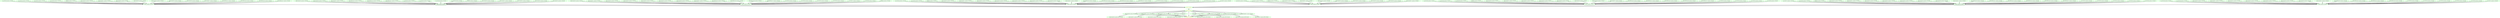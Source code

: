  digraph "g" {
"CloneSet_running_0" [ style=bold color="green" fontcolor="orange" ]
"CloneSet_start_0" -> "CloneSet_running_0" [ style = bold]
"CloneSet_start_0" -> "child_CloneSet:0_start_0 c001n09" [ style = bold]
"CloneSet_start_0" -> "child_CloneSet:1_start_0 c001n02" [ style = bold]
"CloneSet_start_0" -> "child_CloneSet:2_start_0 c001n03" [ style = bold]
"CloneSet_start_0" -> "child_CloneSet:3_start_0 c001n04" [ style = bold]
"CloneSet_start_0" -> "child_CloneSet:4_start_0 c001n05" [ style = bold]
"CloneSet_start_0" -> "child_CloneSet:5_start_0 c001n06" [ style = bold]
"CloneSet_start_0" -> "child_CloneSet:6_start_0 c001n07" [ style = bold]
"CloneSet_start_0" -> "child_CloneSet:7_start_0 c001n08" [ style = bold]
"CloneSet_start_0" [ style=bold color="green" fontcolor="orange" ]
"DcIPaddr_monitor_0 c001n02" -> "probe_complete c001n02" [ style = bold]
"DcIPaddr_monitor_0 c001n02" [ style=bold color="green" fontcolor="black" ]
"DcIPaddr_monitor_0 c001n03" -> "probe_complete c001n03" [ style = bold]
"DcIPaddr_monitor_0 c001n03" [ style=bold color="green" fontcolor="black" ]
"DcIPaddr_monitor_0 c001n04" -> "probe_complete c001n04" [ style = bold]
"DcIPaddr_monitor_0 c001n04" [ style=bold color="green" fontcolor="black" ]
"DcIPaddr_monitor_0 c001n05" -> "probe_complete c001n05" [ style = bold]
"DcIPaddr_monitor_0 c001n05" [ style=bold color="green" fontcolor="black" ]
"DcIPaddr_monitor_0 c001n06" -> "probe_complete c001n06" [ style = bold]
"DcIPaddr_monitor_0 c001n06" [ style=bold color="green" fontcolor="black" ]
"DcIPaddr_monitor_0 c001n07" -> "probe_complete c001n07" [ style = bold]
"DcIPaddr_monitor_0 c001n07" [ style=bold color="green" fontcolor="black" ]
"DcIPaddr_monitor_0 c001n08" -> "probe_complete c001n08" [ style = bold]
"DcIPaddr_monitor_0 c001n08" [ style=bold color="green" fontcolor="black" ]
"child_CloneSet:0_monitor_0 c001n02" -> "probe_complete c001n02" [ style = bold]
"child_CloneSet:0_monitor_0 c001n02" [ style=bold color="green" fontcolor="black" ]
"child_CloneSet:0_monitor_0 c001n03" -> "probe_complete c001n03" [ style = bold]
"child_CloneSet:0_monitor_0 c001n03" [ style=bold color="green" fontcolor="black" ]
"child_CloneSet:0_monitor_0 c001n04" -> "probe_complete c001n04" [ style = bold]
"child_CloneSet:0_monitor_0 c001n04" [ style=bold color="green" fontcolor="black" ]
"child_CloneSet:0_monitor_0 c001n05" -> "probe_complete c001n05" [ style = bold]
"child_CloneSet:0_monitor_0 c001n05" [ style=bold color="green" fontcolor="black" ]
"child_CloneSet:0_monitor_0 c001n06" -> "probe_complete c001n06" [ style = bold]
"child_CloneSet:0_monitor_0 c001n06" [ style=bold color="green" fontcolor="black" ]
"child_CloneSet:0_monitor_0 c001n07" -> "probe_complete c001n07" [ style = bold]
"child_CloneSet:0_monitor_0 c001n07" [ style=bold color="green" fontcolor="black" ]
"child_CloneSet:0_monitor_0 c001n08" -> "probe_complete c001n08" [ style = bold]
"child_CloneSet:0_monitor_0 c001n08" [ style=bold color="green" fontcolor="black" ]
"child_CloneSet:0_monitor_0 c001n09" -> "probe_complete c001n09" [ style = bold]
"child_CloneSet:0_monitor_0 c001n09" [ style=bold color="green" fontcolor="black" ]
"child_CloneSet:0_monitor_5000 c001n09" [ style=bold color="green" fontcolor="black" ]
"child_CloneSet:0_start_0 c001n09" -> "CloneSet_running_0" [ style = bold]
"child_CloneSet:0_start_0 c001n09" -> "child_CloneSet:0_monitor_5000 c001n09" [ style = bold]
"child_CloneSet:0_start_0 c001n09" [ style=bold color="green" fontcolor="black" ]
"child_CloneSet:1_monitor_0 c001n02" -> "probe_complete c001n02" [ style = bold]
"child_CloneSet:1_monitor_0 c001n02" [ style=bold color="green" fontcolor="black" ]
"child_CloneSet:1_monitor_0 c001n03" -> "probe_complete c001n03" [ style = bold]
"child_CloneSet:1_monitor_0 c001n03" [ style=bold color="green" fontcolor="black" ]
"child_CloneSet:1_monitor_0 c001n04" -> "probe_complete c001n04" [ style = bold]
"child_CloneSet:1_monitor_0 c001n04" [ style=bold color="green" fontcolor="black" ]
"child_CloneSet:1_monitor_0 c001n05" -> "probe_complete c001n05" [ style = bold]
"child_CloneSet:1_monitor_0 c001n05" [ style=bold color="green" fontcolor="black" ]
"child_CloneSet:1_monitor_0 c001n06" -> "probe_complete c001n06" [ style = bold]
"child_CloneSet:1_monitor_0 c001n06" [ style=bold color="green" fontcolor="black" ]
"child_CloneSet:1_monitor_0 c001n07" -> "probe_complete c001n07" [ style = bold]
"child_CloneSet:1_monitor_0 c001n07" [ style=bold color="green" fontcolor="black" ]
"child_CloneSet:1_monitor_0 c001n08" -> "probe_complete c001n08" [ style = bold]
"child_CloneSet:1_monitor_0 c001n08" [ style=bold color="green" fontcolor="black" ]
"child_CloneSet:1_monitor_0 c001n09" -> "probe_complete c001n09" [ style = bold]
"child_CloneSet:1_monitor_0 c001n09" [ style=bold color="green" fontcolor="black" ]
"child_CloneSet:1_monitor_5000 c001n02" [ style=bold color="green" fontcolor="black" ]
"child_CloneSet:1_start_0 c001n02" -> "CloneSet_running_0" [ style = bold]
"child_CloneSet:1_start_0 c001n02" -> "child_CloneSet:1_monitor_5000 c001n02" [ style = bold]
"child_CloneSet:1_start_0 c001n02" [ style=bold color="green" fontcolor="black" ]
"child_CloneSet:2_monitor_0 c001n02" -> "probe_complete c001n02" [ style = bold]
"child_CloneSet:2_monitor_0 c001n02" [ style=bold color="green" fontcolor="black" ]
"child_CloneSet:2_monitor_0 c001n03" -> "probe_complete c001n03" [ style = bold]
"child_CloneSet:2_monitor_0 c001n03" [ style=bold color="green" fontcolor="black" ]
"child_CloneSet:2_monitor_0 c001n04" -> "probe_complete c001n04" [ style = bold]
"child_CloneSet:2_monitor_0 c001n04" [ style=bold color="green" fontcolor="black" ]
"child_CloneSet:2_monitor_0 c001n05" -> "probe_complete c001n05" [ style = bold]
"child_CloneSet:2_monitor_0 c001n05" [ style=bold color="green" fontcolor="black" ]
"child_CloneSet:2_monitor_0 c001n06" -> "probe_complete c001n06" [ style = bold]
"child_CloneSet:2_monitor_0 c001n06" [ style=bold color="green" fontcolor="black" ]
"child_CloneSet:2_monitor_0 c001n07" -> "probe_complete c001n07" [ style = bold]
"child_CloneSet:2_monitor_0 c001n07" [ style=bold color="green" fontcolor="black" ]
"child_CloneSet:2_monitor_0 c001n08" -> "probe_complete c001n08" [ style = bold]
"child_CloneSet:2_monitor_0 c001n08" [ style=bold color="green" fontcolor="black" ]
"child_CloneSet:2_monitor_0 c001n09" -> "probe_complete c001n09" [ style = bold]
"child_CloneSet:2_monitor_0 c001n09" [ style=bold color="green" fontcolor="black" ]
"child_CloneSet:2_monitor_5000 c001n03" [ style=bold color="green" fontcolor="black" ]
"child_CloneSet:2_start_0 c001n03" -> "CloneSet_running_0" [ style = bold]
"child_CloneSet:2_start_0 c001n03" -> "child_CloneSet:2_monitor_5000 c001n03" [ style = bold]
"child_CloneSet:2_start_0 c001n03" [ style=bold color="green" fontcolor="black" ]
"child_CloneSet:3_monitor_0 c001n02" -> "probe_complete c001n02" [ style = bold]
"child_CloneSet:3_monitor_0 c001n02" [ style=bold color="green" fontcolor="black" ]
"child_CloneSet:3_monitor_0 c001n03" -> "probe_complete c001n03" [ style = bold]
"child_CloneSet:3_monitor_0 c001n03" [ style=bold color="green" fontcolor="black" ]
"child_CloneSet:3_monitor_0 c001n04" -> "probe_complete c001n04" [ style = bold]
"child_CloneSet:3_monitor_0 c001n04" [ style=bold color="green" fontcolor="black" ]
"child_CloneSet:3_monitor_0 c001n05" -> "probe_complete c001n05" [ style = bold]
"child_CloneSet:3_monitor_0 c001n05" [ style=bold color="green" fontcolor="black" ]
"child_CloneSet:3_monitor_0 c001n06" -> "probe_complete c001n06" [ style = bold]
"child_CloneSet:3_monitor_0 c001n06" [ style=bold color="green" fontcolor="black" ]
"child_CloneSet:3_monitor_0 c001n07" -> "probe_complete c001n07" [ style = bold]
"child_CloneSet:3_monitor_0 c001n07" [ style=bold color="green" fontcolor="black" ]
"child_CloneSet:3_monitor_0 c001n08" -> "probe_complete c001n08" [ style = bold]
"child_CloneSet:3_monitor_0 c001n08" [ style=bold color="green" fontcolor="black" ]
"child_CloneSet:3_monitor_0 c001n09" -> "probe_complete c001n09" [ style = bold]
"child_CloneSet:3_monitor_0 c001n09" [ style=bold color="green" fontcolor="black" ]
"child_CloneSet:3_monitor_5000 c001n04" [ style=bold color="green" fontcolor="black" ]
"child_CloneSet:3_start_0 c001n04" -> "CloneSet_running_0" [ style = bold]
"child_CloneSet:3_start_0 c001n04" -> "child_CloneSet:3_monitor_5000 c001n04" [ style = bold]
"child_CloneSet:3_start_0 c001n04" [ style=bold color="green" fontcolor="black" ]
"child_CloneSet:4_monitor_0 c001n02" -> "probe_complete c001n02" [ style = bold]
"child_CloneSet:4_monitor_0 c001n02" [ style=bold color="green" fontcolor="black" ]
"child_CloneSet:4_monitor_0 c001n03" -> "probe_complete c001n03" [ style = bold]
"child_CloneSet:4_monitor_0 c001n03" [ style=bold color="green" fontcolor="black" ]
"child_CloneSet:4_monitor_0 c001n04" -> "probe_complete c001n04" [ style = bold]
"child_CloneSet:4_monitor_0 c001n04" [ style=bold color="green" fontcolor="black" ]
"child_CloneSet:4_monitor_0 c001n05" -> "probe_complete c001n05" [ style = bold]
"child_CloneSet:4_monitor_0 c001n05" [ style=bold color="green" fontcolor="black" ]
"child_CloneSet:4_monitor_0 c001n06" -> "probe_complete c001n06" [ style = bold]
"child_CloneSet:4_monitor_0 c001n06" [ style=bold color="green" fontcolor="black" ]
"child_CloneSet:4_monitor_0 c001n07" -> "probe_complete c001n07" [ style = bold]
"child_CloneSet:4_monitor_0 c001n07" [ style=bold color="green" fontcolor="black" ]
"child_CloneSet:4_monitor_0 c001n08" -> "probe_complete c001n08" [ style = bold]
"child_CloneSet:4_monitor_0 c001n08" [ style=bold color="green" fontcolor="black" ]
"child_CloneSet:4_monitor_0 c001n09" -> "probe_complete c001n09" [ style = bold]
"child_CloneSet:4_monitor_0 c001n09" [ style=bold color="green" fontcolor="black" ]
"child_CloneSet:4_monitor_5000 c001n05" [ style=bold color="green" fontcolor="black" ]
"child_CloneSet:4_start_0 c001n05" -> "CloneSet_running_0" [ style = bold]
"child_CloneSet:4_start_0 c001n05" -> "child_CloneSet:4_monitor_5000 c001n05" [ style = bold]
"child_CloneSet:4_start_0 c001n05" [ style=bold color="green" fontcolor="black" ]
"child_CloneSet:5_monitor_0 c001n02" -> "probe_complete c001n02" [ style = bold]
"child_CloneSet:5_monitor_0 c001n02" [ style=bold color="green" fontcolor="black" ]
"child_CloneSet:5_monitor_0 c001n03" -> "probe_complete c001n03" [ style = bold]
"child_CloneSet:5_monitor_0 c001n03" [ style=bold color="green" fontcolor="black" ]
"child_CloneSet:5_monitor_0 c001n04" -> "probe_complete c001n04" [ style = bold]
"child_CloneSet:5_monitor_0 c001n04" [ style=bold color="green" fontcolor="black" ]
"child_CloneSet:5_monitor_0 c001n05" -> "probe_complete c001n05" [ style = bold]
"child_CloneSet:5_monitor_0 c001n05" [ style=bold color="green" fontcolor="black" ]
"child_CloneSet:5_monitor_0 c001n06" -> "probe_complete c001n06" [ style = bold]
"child_CloneSet:5_monitor_0 c001n06" [ style=bold color="green" fontcolor="black" ]
"child_CloneSet:5_monitor_0 c001n07" -> "probe_complete c001n07" [ style = bold]
"child_CloneSet:5_monitor_0 c001n07" [ style=bold color="green" fontcolor="black" ]
"child_CloneSet:5_monitor_0 c001n08" -> "probe_complete c001n08" [ style = bold]
"child_CloneSet:5_monitor_0 c001n08" [ style=bold color="green" fontcolor="black" ]
"child_CloneSet:5_monitor_0 c001n09" -> "probe_complete c001n09" [ style = bold]
"child_CloneSet:5_monitor_0 c001n09" [ style=bold color="green" fontcolor="black" ]
"child_CloneSet:5_monitor_5000 c001n06" [ style=bold color="green" fontcolor="black" ]
"child_CloneSet:5_start_0 c001n06" -> "CloneSet_running_0" [ style = bold]
"child_CloneSet:5_start_0 c001n06" -> "child_CloneSet:5_monitor_5000 c001n06" [ style = bold]
"child_CloneSet:5_start_0 c001n06" [ style=bold color="green" fontcolor="black" ]
"child_CloneSet:6_monitor_0 c001n02" -> "probe_complete c001n02" [ style = bold]
"child_CloneSet:6_monitor_0 c001n02" [ style=bold color="green" fontcolor="black" ]
"child_CloneSet:6_monitor_0 c001n03" -> "probe_complete c001n03" [ style = bold]
"child_CloneSet:6_monitor_0 c001n03" [ style=bold color="green" fontcolor="black" ]
"child_CloneSet:6_monitor_0 c001n04" -> "probe_complete c001n04" [ style = bold]
"child_CloneSet:6_monitor_0 c001n04" [ style=bold color="green" fontcolor="black" ]
"child_CloneSet:6_monitor_0 c001n05" -> "probe_complete c001n05" [ style = bold]
"child_CloneSet:6_monitor_0 c001n05" [ style=bold color="green" fontcolor="black" ]
"child_CloneSet:6_monitor_0 c001n06" -> "probe_complete c001n06" [ style = bold]
"child_CloneSet:6_monitor_0 c001n06" [ style=bold color="green" fontcolor="black" ]
"child_CloneSet:6_monitor_0 c001n07" -> "probe_complete c001n07" [ style = bold]
"child_CloneSet:6_monitor_0 c001n07" [ style=bold color="green" fontcolor="black" ]
"child_CloneSet:6_monitor_0 c001n08" -> "probe_complete c001n08" [ style = bold]
"child_CloneSet:6_monitor_0 c001n08" [ style=bold color="green" fontcolor="black" ]
"child_CloneSet:6_monitor_0 c001n09" -> "probe_complete c001n09" [ style = bold]
"child_CloneSet:6_monitor_0 c001n09" [ style=bold color="green" fontcolor="black" ]
"child_CloneSet:6_monitor_5000 c001n07" [ style=bold color="green" fontcolor="black" ]
"child_CloneSet:6_start_0 c001n07" -> "CloneSet_running_0" [ style = bold]
"child_CloneSet:6_start_0 c001n07" -> "child_CloneSet:6_monitor_5000 c001n07" [ style = bold]
"child_CloneSet:6_start_0 c001n07" [ style=bold color="green" fontcolor="black" ]
"child_CloneSet:7_monitor_0 c001n02" -> "probe_complete c001n02" [ style = bold]
"child_CloneSet:7_monitor_0 c001n02" [ style=bold color="green" fontcolor="black" ]
"child_CloneSet:7_monitor_0 c001n03" -> "probe_complete c001n03" [ style = bold]
"child_CloneSet:7_monitor_0 c001n03" [ style=bold color="green" fontcolor="black" ]
"child_CloneSet:7_monitor_0 c001n04" -> "probe_complete c001n04" [ style = bold]
"child_CloneSet:7_monitor_0 c001n04" [ style=bold color="green" fontcolor="black" ]
"child_CloneSet:7_monitor_0 c001n05" -> "probe_complete c001n05" [ style = bold]
"child_CloneSet:7_monitor_0 c001n05" [ style=bold color="green" fontcolor="black" ]
"child_CloneSet:7_monitor_0 c001n06" -> "probe_complete c001n06" [ style = bold]
"child_CloneSet:7_monitor_0 c001n06" [ style=bold color="green" fontcolor="black" ]
"child_CloneSet:7_monitor_0 c001n07" -> "probe_complete c001n07" [ style = bold]
"child_CloneSet:7_monitor_0 c001n07" [ style=bold color="green" fontcolor="black" ]
"child_CloneSet:7_monitor_0 c001n08" -> "probe_complete c001n08" [ style = bold]
"child_CloneSet:7_monitor_0 c001n08" [ style=bold color="green" fontcolor="black" ]
"child_CloneSet:7_monitor_0 c001n09" -> "probe_complete c001n09" [ style = bold]
"child_CloneSet:7_monitor_0 c001n09" [ style=bold color="green" fontcolor="black" ]
"child_CloneSet:7_monitor_5000 c001n08" [ style=bold color="green" fontcolor="black" ]
"child_CloneSet:7_start_0 c001n08" -> "CloneSet_running_0" [ style = bold]
"child_CloneSet:7_start_0 c001n08" -> "child_CloneSet:7_monitor_5000 c001n08" [ style = bold]
"child_CloneSet:7_start_0 c001n08" [ style=bold color="green" fontcolor="black" ]
"child_DoFencing:0_monitor_0 c001n07" -> "probe_complete c001n07" [ style = bold]
"child_DoFencing:0_monitor_0 c001n07" [ style=bold color="green" fontcolor="black" ]
"child_DoFencing:0_monitor_0 c001n08" -> "probe_complete c001n08" [ style = bold]
"child_DoFencing:0_monitor_0 c001n08" [ style=bold color="green" fontcolor="black" ]
"child_DoFencing:0_monitor_0 c001n09" -> "probe_complete c001n09" [ style = bold]
"child_DoFencing:0_monitor_0 c001n09" [ style=bold color="green" fontcolor="black" ]
"child_DoFencing:1_monitor_0 c001n02" -> "probe_complete c001n02" [ style = bold]
"child_DoFencing:1_monitor_0 c001n02" [ style=bold color="green" fontcolor="black" ]
"child_DoFencing:1_monitor_0 c001n07" -> "probe_complete c001n07" [ style = bold]
"child_DoFencing:1_monitor_0 c001n07" [ style=bold color="green" fontcolor="black" ]
"child_DoFencing:1_monitor_0 c001n08" -> "probe_complete c001n08" [ style = bold]
"child_DoFencing:1_monitor_0 c001n08" [ style=bold color="green" fontcolor="black" ]
"child_DoFencing:2_monitor_0 c001n03" -> "probe_complete c001n03" [ style = bold]
"child_DoFencing:2_monitor_0 c001n03" [ style=bold color="green" fontcolor="black" ]
"child_DoFencing:2_monitor_0 c001n07" -> "probe_complete c001n07" [ style = bold]
"child_DoFencing:2_monitor_0 c001n07" [ style=bold color="green" fontcolor="black" ]
"child_DoFencing:2_monitor_0 c001n08" -> "probe_complete c001n08" [ style = bold]
"child_DoFencing:2_monitor_0 c001n08" [ style=bold color="green" fontcolor="black" ]
"child_DoFencing:2_monitor_0 c001n09" -> "probe_complete c001n09" [ style = bold]
"child_DoFencing:2_monitor_0 c001n09" [ style=bold color="green" fontcolor="black" ]
"child_DoFencing:3_monitor_0 c001n02" -> "probe_complete c001n02" [ style = bold]
"child_DoFencing:3_monitor_0 c001n02" [ style=bold color="green" fontcolor="black" ]
"child_DoFencing:3_monitor_0 c001n04" -> "probe_complete c001n04" [ style = bold]
"child_DoFencing:3_monitor_0 c001n04" [ style=bold color="green" fontcolor="black" ]
"child_DoFencing:3_monitor_0 c001n08" -> "probe_complete c001n08" [ style = bold]
"child_DoFencing:3_monitor_0 c001n08" [ style=bold color="green" fontcolor="black" ]
"child_DoFencing:4_monitor_0 c001n03" -> "probe_complete c001n03" [ style = bold]
"child_DoFencing:4_monitor_0 c001n03" [ style=bold color="green" fontcolor="black" ]
"child_DoFencing:4_monitor_0 c001n05" -> "probe_complete c001n05" [ style = bold]
"child_DoFencing:4_monitor_0 c001n05" [ style=bold color="green" fontcolor="black" ]
"child_DoFencing:4_monitor_0 c001n09" -> "probe_complete c001n09" [ style = bold]
"child_DoFencing:4_monitor_0 c001n09" [ style=bold color="green" fontcolor="black" ]
"child_DoFencing:5_monitor_0 c001n02" -> "probe_complete c001n02" [ style = bold]
"child_DoFencing:5_monitor_0 c001n02" [ style=bold color="green" fontcolor="black" ]
"child_DoFencing:5_monitor_0 c001n04" -> "probe_complete c001n04" [ style = bold]
"child_DoFencing:5_monitor_0 c001n04" [ style=bold color="green" fontcolor="black" ]
"child_DoFencing:5_monitor_0 c001n05" -> "probe_complete c001n05" [ style = bold]
"child_DoFencing:5_monitor_0 c001n05" [ style=bold color="green" fontcolor="black" ]
"child_DoFencing:5_monitor_0 c001n08" -> "probe_complete c001n08" [ style = bold]
"child_DoFencing:5_monitor_0 c001n08" [ style=bold color="green" fontcolor="black" ]
"child_DoFencing:6_monitor_0 c001n04" -> "probe_complete c001n04" [ style = bold]
"child_DoFencing:6_monitor_0 c001n04" [ style=bold color="green" fontcolor="black" ]
"child_DoFencing:6_monitor_0 c001n05" -> "probe_complete c001n05" [ style = bold]
"child_DoFencing:6_monitor_0 c001n05" [ style=bold color="green" fontcolor="black" ]
"child_DoFencing:6_monitor_0 c001n07" -> "probe_complete c001n07" [ style = bold]
"child_DoFencing:6_monitor_0 c001n07" [ style=bold color="green" fontcolor="black" ]
"child_DoFencing:6_monitor_0 c001n09" -> "probe_complete c001n09" [ style = bold]
"child_DoFencing:6_monitor_0 c001n09" [ style=bold color="green" fontcolor="black" ]
"child_DoFencing:7_monitor_0 c001n02" -> "probe_complete c001n02" [ style = bold]
"child_DoFencing:7_monitor_0 c001n02" [ style=bold color="green" fontcolor="black" ]
"child_DoFencing:7_monitor_0 c001n03" -> "probe_complete c001n03" [ style = bold]
"child_DoFencing:7_monitor_0 c001n03" [ style=bold color="green" fontcolor="black" ]
"child_DoFencing:7_monitor_0 c001n04" -> "probe_complete c001n04" [ style = bold]
"child_DoFencing:7_monitor_0 c001n04" [ style=bold color="green" fontcolor="black" ]
"child_DoFencing:7_monitor_0 c001n05" -> "probe_complete c001n05" [ style = bold]
"child_DoFencing:7_monitor_0 c001n05" [ style=bold color="green" fontcolor="black" ]
"child_DoFencing:7_monitor_0 c001n07" -> "probe_complete c001n07" [ style = bold]
"child_DoFencing:7_monitor_0 c001n07" [ style=bold color="green" fontcolor="black" ]
"child_DoFencing:7_monitor_0 c001n08" -> "probe_complete c001n08" [ style = bold]
"child_DoFencing:7_monitor_0 c001n08" [ style=bold color="green" fontcolor="black" ]
"probe_complete c001n02" -> "probe_complete" [ style = bold]
"probe_complete c001n02" [ style=bold color="green" fontcolor="black" ]
"probe_complete c001n03" -> "probe_complete" [ style = bold]
"probe_complete c001n03" [ style=bold color="green" fontcolor="black" ]
"probe_complete c001n04" -> "probe_complete" [ style = bold]
"probe_complete c001n04" [ style=bold color="green" fontcolor="black" ]
"probe_complete c001n05" -> "probe_complete" [ style = bold]
"probe_complete c001n05" [ style=bold color="green" fontcolor="black" ]
"probe_complete c001n06" -> "probe_complete" [ style = bold]
"probe_complete c001n06" [ style=bold color="green" fontcolor="black" ]
"probe_complete c001n07" -> "probe_complete" [ style = bold]
"probe_complete c001n07" [ style=bold color="green" fontcolor="black" ]
"probe_complete c001n08" -> "probe_complete" [ style = bold]
"probe_complete c001n08" [ style=bold color="green" fontcolor="black" ]
"probe_complete c001n09" -> "probe_complete" [ style = bold]
"probe_complete c001n09" [ style=bold color="green" fontcolor="black" ]
"probe_complete" -> "CloneSet_start_0" [ style = bold]
"probe_complete" [ style=bold color="green" fontcolor="orange" ]
"rsc_c001n02_monitor_0 c001n04" -> "probe_complete c001n04" [ style = bold]
"rsc_c001n02_monitor_0 c001n04" [ style=bold color="green" fontcolor="black" ]
"rsc_c001n02_monitor_0 c001n05" -> "probe_complete c001n05" [ style = bold]
"rsc_c001n02_monitor_0 c001n05" [ style=bold color="green" fontcolor="black" ]
"rsc_c001n02_monitor_0 c001n07" -> "probe_complete c001n07" [ style = bold]
"rsc_c001n02_monitor_0 c001n07" [ style=bold color="green" fontcolor="black" ]
"rsc_c001n02_monitor_0 c001n08" -> "probe_complete c001n08" [ style = bold]
"rsc_c001n02_monitor_0 c001n08" [ style=bold color="green" fontcolor="black" ]
"rsc_c001n02_monitor_0 c001n09" -> "probe_complete c001n09" [ style = bold]
"rsc_c001n02_monitor_0 c001n09" [ style=bold color="green" fontcolor="black" ]
"rsc_c001n03_monitor_0 c001n02" -> "probe_complete c001n02" [ style = bold]
"rsc_c001n03_monitor_0 c001n02" [ style=bold color="green" fontcolor="black" ]
"rsc_c001n03_monitor_0 c001n04" -> "probe_complete c001n04" [ style = bold]
"rsc_c001n03_monitor_0 c001n04" [ style=bold color="green" fontcolor="black" ]
"rsc_c001n03_monitor_0 c001n05" -> "probe_complete c001n05" [ style = bold]
"rsc_c001n03_monitor_0 c001n05" [ style=bold color="green" fontcolor="black" ]
"rsc_c001n03_monitor_0 c001n07" -> "probe_complete c001n07" [ style = bold]
"rsc_c001n03_monitor_0 c001n07" [ style=bold color="green" fontcolor="black" ]
"rsc_c001n03_monitor_0 c001n08" -> "probe_complete c001n08" [ style = bold]
"rsc_c001n03_monitor_0 c001n08" [ style=bold color="green" fontcolor="black" ]
"rsc_c001n03_monitor_0 c001n09" -> "probe_complete c001n09" [ style = bold]
"rsc_c001n03_monitor_0 c001n09" [ style=bold color="green" fontcolor="black" ]
"rsc_c001n04_monitor_0 c001n02" -> "probe_complete c001n02" [ style = bold]
"rsc_c001n04_monitor_0 c001n02" [ style=bold color="green" fontcolor="black" ]
"rsc_c001n04_monitor_0 c001n03" -> "probe_complete c001n03" [ style = bold]
"rsc_c001n04_monitor_0 c001n03" [ style=bold color="green" fontcolor="black" ]
"rsc_c001n04_monitor_0 c001n05" -> "probe_complete c001n05" [ style = bold]
"rsc_c001n04_monitor_0 c001n05" [ style=bold color="green" fontcolor="black" ]
"rsc_c001n04_monitor_0 c001n07" -> "probe_complete c001n07" [ style = bold]
"rsc_c001n04_monitor_0 c001n07" [ style=bold color="green" fontcolor="black" ]
"rsc_c001n04_monitor_0 c001n08" -> "probe_complete c001n08" [ style = bold]
"rsc_c001n04_monitor_0 c001n08" [ style=bold color="green" fontcolor="black" ]
"rsc_c001n04_monitor_0 c001n09" -> "probe_complete c001n09" [ style = bold]
"rsc_c001n04_monitor_0 c001n09" [ style=bold color="green" fontcolor="black" ]
"rsc_c001n05_monitor_0 c001n02" -> "probe_complete c001n02" [ style = bold]
"rsc_c001n05_monitor_0 c001n02" [ style=bold color="green" fontcolor="black" ]
"rsc_c001n05_monitor_0 c001n03" -> "probe_complete c001n03" [ style = bold]
"rsc_c001n05_monitor_0 c001n03" [ style=bold color="green" fontcolor="black" ]
"rsc_c001n05_monitor_0 c001n04" -> "probe_complete c001n04" [ style = bold]
"rsc_c001n05_monitor_0 c001n04" [ style=bold color="green" fontcolor="black" ]
"rsc_c001n05_monitor_0 c001n06" -> "probe_complete c001n06" [ style = bold]
"rsc_c001n05_monitor_0 c001n06" [ style=bold color="green" fontcolor="black" ]
"rsc_c001n05_monitor_0 c001n07" -> "probe_complete c001n07" [ style = bold]
"rsc_c001n05_monitor_0 c001n07" [ style=bold color="green" fontcolor="black" ]
"rsc_c001n05_monitor_0 c001n08" -> "probe_complete c001n08" [ style = bold]
"rsc_c001n05_monitor_0 c001n08" [ style=bold color="green" fontcolor="black" ]
"rsc_c001n05_monitor_0 c001n09" -> "probe_complete c001n09" [ style = bold]
"rsc_c001n05_monitor_0 c001n09" [ style=bold color="green" fontcolor="black" ]
"rsc_c001n06_monitor_0 c001n03" -> "probe_complete c001n03" [ style = bold]
"rsc_c001n06_monitor_0 c001n03" [ style=bold color="green" fontcolor="black" ]
"rsc_c001n06_monitor_0 c001n04" -> "probe_complete c001n04" [ style = bold]
"rsc_c001n06_monitor_0 c001n04" [ style=bold color="green" fontcolor="black" ]
"rsc_c001n06_monitor_0 c001n05" -> "probe_complete c001n05" [ style = bold]
"rsc_c001n06_monitor_0 c001n05" [ style=bold color="green" fontcolor="black" ]
"rsc_c001n06_monitor_0 c001n07" -> "probe_complete c001n07" [ style = bold]
"rsc_c001n06_monitor_0 c001n07" [ style=bold color="green" fontcolor="black" ]
"rsc_c001n06_monitor_0 c001n08" -> "probe_complete c001n08" [ style = bold]
"rsc_c001n06_monitor_0 c001n08" [ style=bold color="green" fontcolor="black" ]
"rsc_c001n06_monitor_0 c001n09" -> "probe_complete c001n09" [ style = bold]
"rsc_c001n06_monitor_0 c001n09" [ style=bold color="green" fontcolor="black" ]
"rsc_c001n07_monitor_0 c001n04" -> "probe_complete c001n04" [ style = bold]
"rsc_c001n07_monitor_0 c001n04" [ style=bold color="green" fontcolor="black" ]
"rsc_c001n07_monitor_0 c001n05" -> "probe_complete c001n05" [ style = bold]
"rsc_c001n07_monitor_0 c001n05" [ style=bold color="green" fontcolor="black" ]
"rsc_c001n07_monitor_0 c001n06" -> "probe_complete c001n06" [ style = bold]
"rsc_c001n07_monitor_0 c001n06" [ style=bold color="green" fontcolor="black" ]
"rsc_c001n07_monitor_0 c001n08" -> "probe_complete c001n08" [ style = bold]
"rsc_c001n07_monitor_0 c001n08" [ style=bold color="green" fontcolor="black" ]
"rsc_c001n07_monitor_0 c001n09" -> "probe_complete c001n09" [ style = bold]
"rsc_c001n07_monitor_0 c001n09" [ style=bold color="green" fontcolor="black" ]
"rsc_c001n08_monitor_0 c001n05" -> "probe_complete c001n05" [ style = bold]
"rsc_c001n08_monitor_0 c001n05" [ style=bold color="green" fontcolor="black" ]
"rsc_c001n08_monitor_0 c001n07" -> "probe_complete c001n07" [ style = bold]
"rsc_c001n08_monitor_0 c001n07" [ style=bold color="green" fontcolor="black" ]
"rsc_c001n08_monitor_0 c001n09" -> "probe_complete c001n09" [ style = bold]
"rsc_c001n08_monitor_0 c001n09" [ style=bold color="green" fontcolor="black" ]
"rsc_c001n09_monitor_0 c001n02" -> "probe_complete c001n02" [ style = bold]
"rsc_c001n09_monitor_0 c001n02" [ style=bold color="green" fontcolor="black" ]
"rsc_c001n09_monitor_0 c001n03" -> "probe_complete c001n03" [ style = bold]
"rsc_c001n09_monitor_0 c001n03" [ style=bold color="green" fontcolor="black" ]
"rsc_c001n09_monitor_0 c001n04" -> "probe_complete c001n04" [ style = bold]
"rsc_c001n09_monitor_0 c001n04" [ style=bold color="green" fontcolor="black" ]
"rsc_c001n09_monitor_0 c001n05" -> "probe_complete c001n05" [ style = bold]
"rsc_c001n09_monitor_0 c001n05" [ style=bold color="green" fontcolor="black" ]
"rsc_c001n09_monitor_0 c001n07" -> "probe_complete c001n07" [ style = bold]
"rsc_c001n09_monitor_0 c001n07" [ style=bold color="green" fontcolor="black" ]
"rsc_c001n09_monitor_0 c001n08" -> "probe_complete c001n08" [ style = bold]
"rsc_c001n09_monitor_0 c001n08" [ style=bold color="green" fontcolor="black" ]
"rsc_c001n09_monitor_0 c001n09" -> "probe_complete c001n09" [ style = bold]
"rsc_c001n09_monitor_0 c001n09" [ style=bold color="green" fontcolor="black" ]
}

